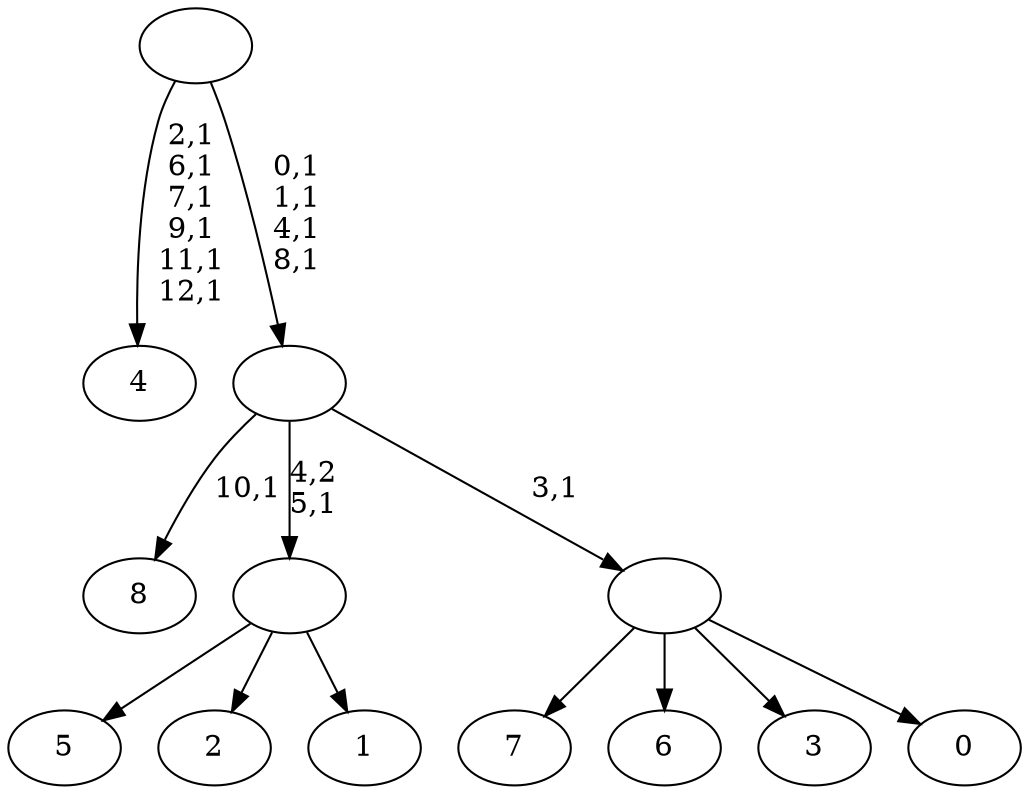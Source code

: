 digraph T {
	22 [label="8"]
	20 [label="7"]
	19 [label="6"]
	18 [label="5"]
	17 [label="4"]
	10 [label="3"]
	9 [label="2"]
	8 [label="1"]
	7 [label=""]
	6 [label="0"]
	5 [label=""]
	4 [label=""]
	0 [label=""]
	7 -> 18 [label=""]
	7 -> 9 [label=""]
	7 -> 8 [label=""]
	5 -> 20 [label=""]
	5 -> 19 [label=""]
	5 -> 10 [label=""]
	5 -> 6 [label=""]
	4 -> 22 [label="10,1"]
	4 -> 7 [label="4,2\n5,1"]
	4 -> 5 [label="3,1"]
	0 -> 4 [label="0,1\n1,1\n4,1\n8,1"]
	0 -> 17 [label="2,1\n6,1\n7,1\n9,1\n11,1\n12,1"]
}
